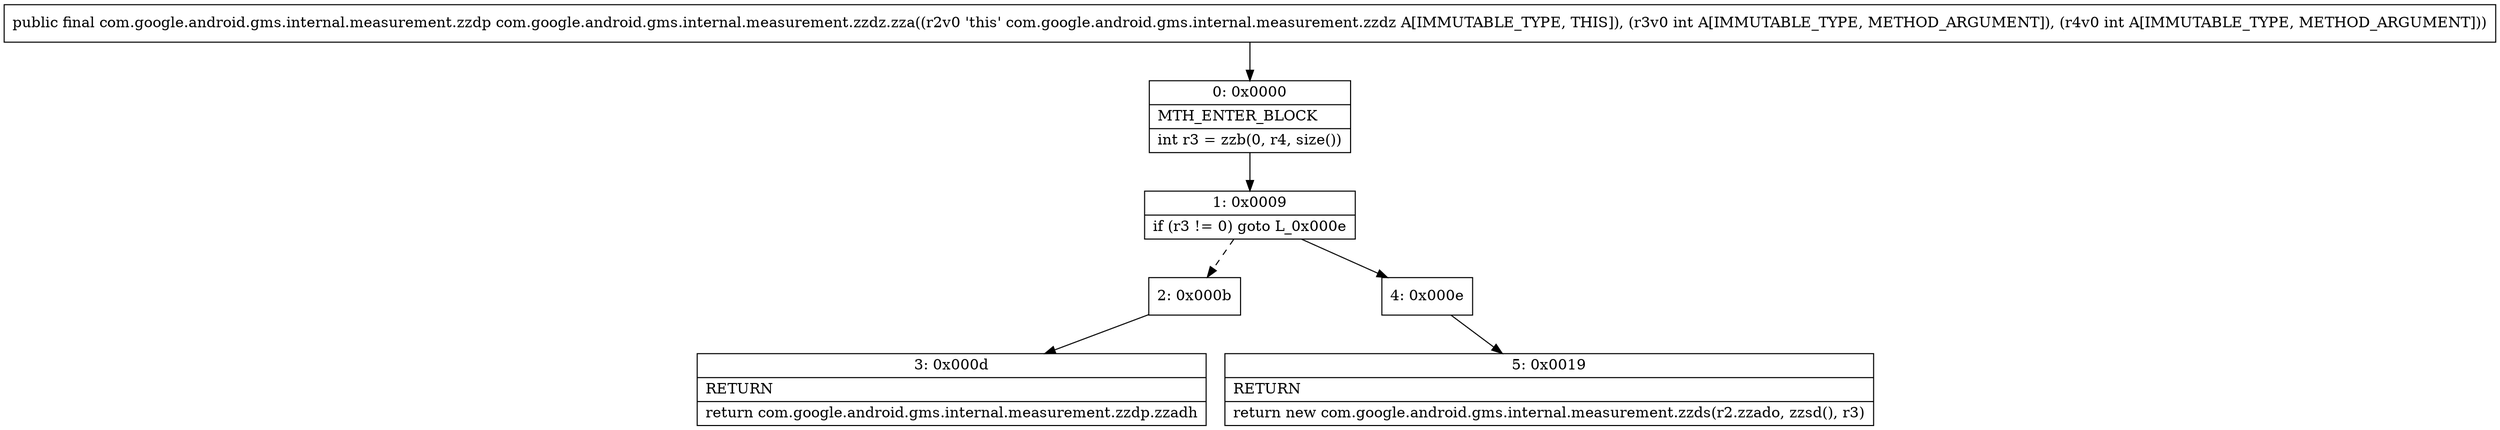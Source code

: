 digraph "CFG forcom.google.android.gms.internal.measurement.zzdz.zza(II)Lcom\/google\/android\/gms\/internal\/measurement\/zzdp;" {
Node_0 [shape=record,label="{0\:\ 0x0000|MTH_ENTER_BLOCK\l|int r3 = zzb(0, r4, size())\l}"];
Node_1 [shape=record,label="{1\:\ 0x0009|if (r3 != 0) goto L_0x000e\l}"];
Node_2 [shape=record,label="{2\:\ 0x000b}"];
Node_3 [shape=record,label="{3\:\ 0x000d|RETURN\l|return com.google.android.gms.internal.measurement.zzdp.zzadh\l}"];
Node_4 [shape=record,label="{4\:\ 0x000e}"];
Node_5 [shape=record,label="{5\:\ 0x0019|RETURN\l|return new com.google.android.gms.internal.measurement.zzds(r2.zzado, zzsd(), r3)\l}"];
MethodNode[shape=record,label="{public final com.google.android.gms.internal.measurement.zzdp com.google.android.gms.internal.measurement.zzdz.zza((r2v0 'this' com.google.android.gms.internal.measurement.zzdz A[IMMUTABLE_TYPE, THIS]), (r3v0 int A[IMMUTABLE_TYPE, METHOD_ARGUMENT]), (r4v0 int A[IMMUTABLE_TYPE, METHOD_ARGUMENT])) }"];
MethodNode -> Node_0;
Node_0 -> Node_1;
Node_1 -> Node_2[style=dashed];
Node_1 -> Node_4;
Node_2 -> Node_3;
Node_4 -> Node_5;
}

